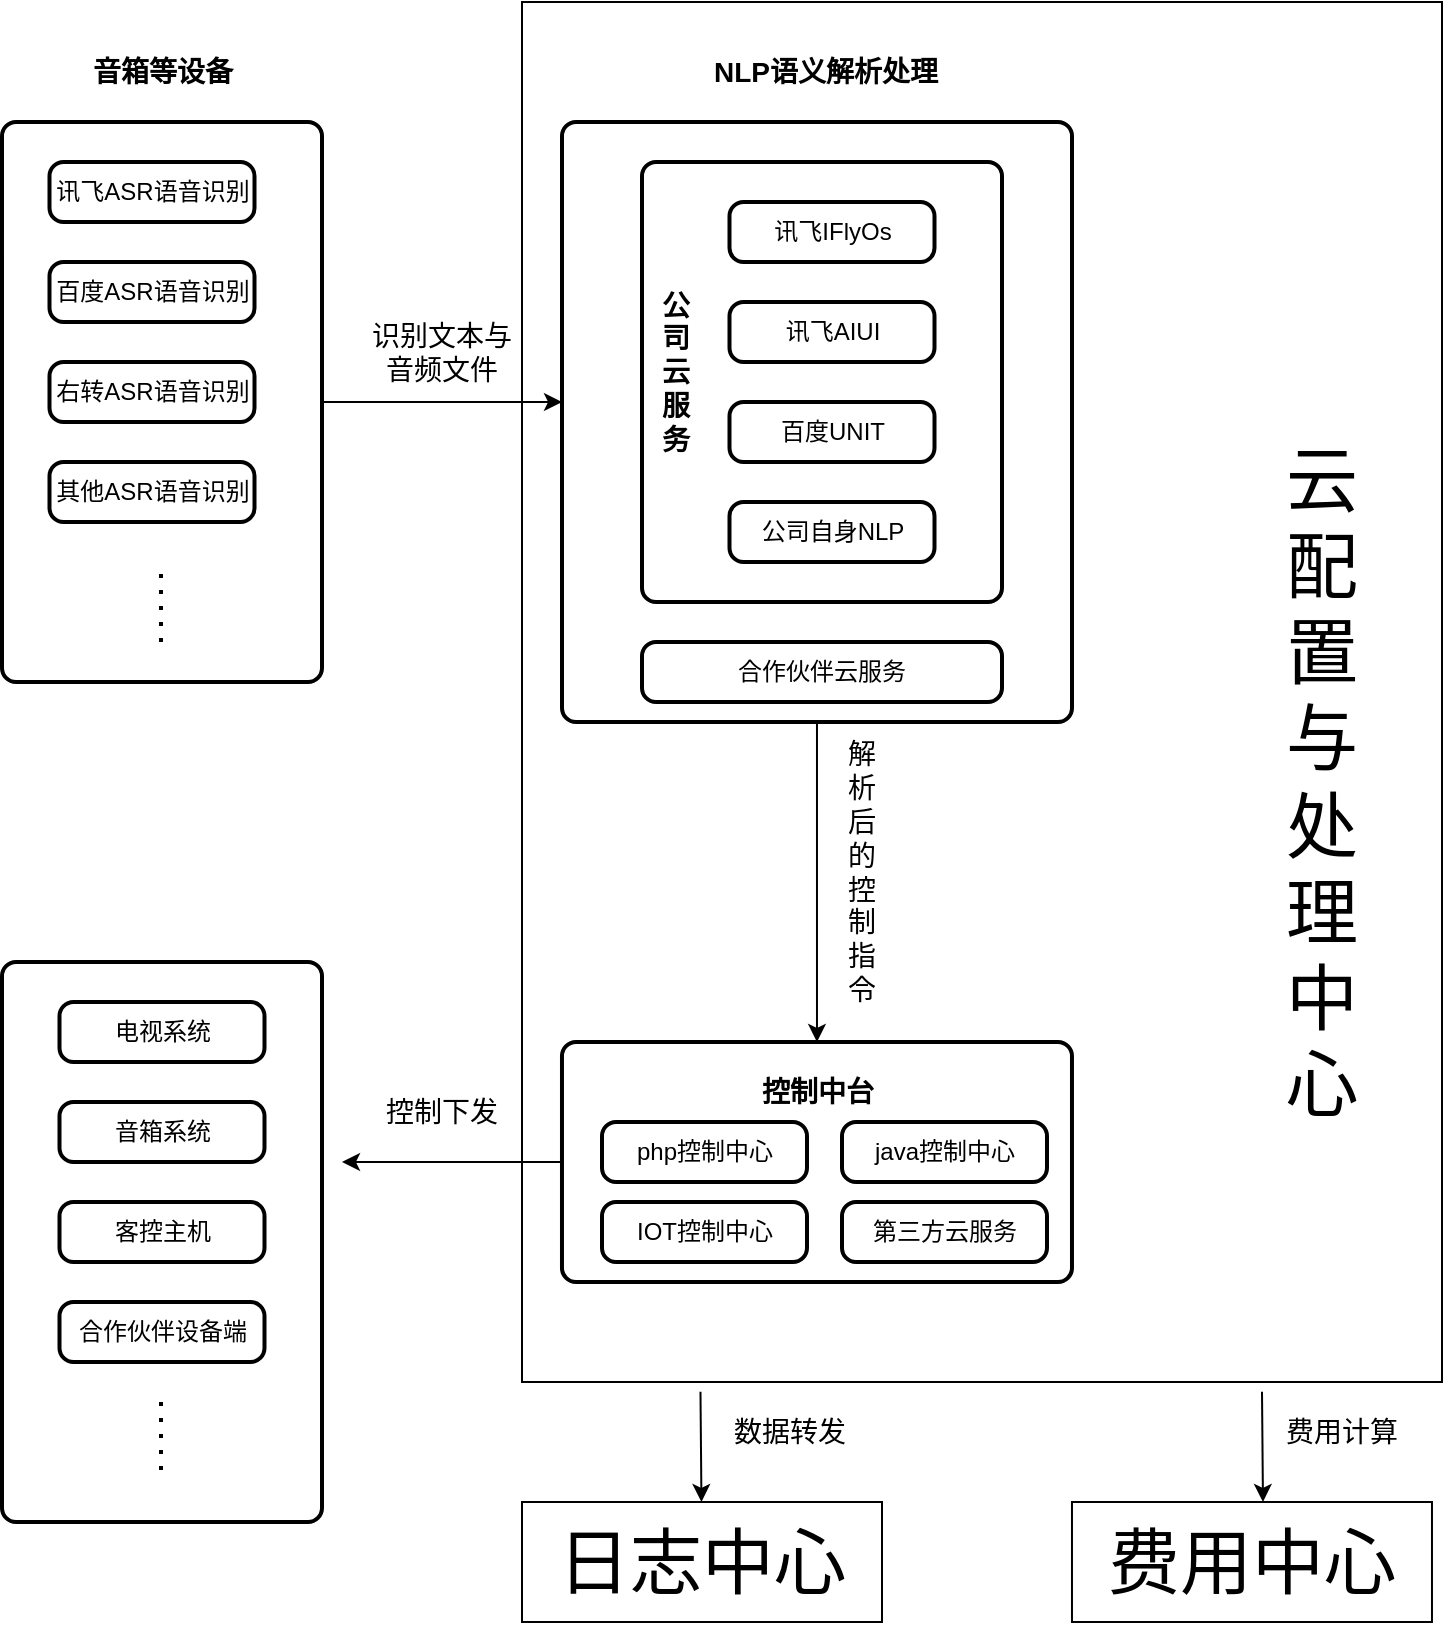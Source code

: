 <mxfile version="19.0.1" type="github">
  <diagram id="C5RBs43oDa-KdzZeNtuy" name="Page-1">
    <mxGraphModel dx="1022" dy="436" grid="1" gridSize="10" guides="1" tooltips="1" connect="1" arrows="1" fold="1" page="1" pageScale="1" pageWidth="827" pageHeight="1169" math="0" shadow="0">
      <root>
        <mxCell id="WIyWlLk6GJQsqaUBKTNV-0" />
        <mxCell id="WIyWlLk6GJQsqaUBKTNV-1" parent="WIyWlLk6GJQsqaUBKTNV-0" />
        <mxCell id="FcIwA06-muSB1HyyLoGR-0" value="" style="rounded=0;whiteSpace=wrap;html=1;" vertex="1" parent="WIyWlLk6GJQsqaUBKTNV-1">
          <mxGeometry x="310" y="80" width="460" height="690" as="geometry" />
        </mxCell>
        <mxCell id="bHCf5uEe8l9tKa_vkYOb-26" style="edgeStyle=orthogonalEdgeStyle;rounded=0;orthogonalLoop=1;jettySize=auto;html=1;fontSize=14;entryX=0.5;entryY=0;entryDx=0;entryDy=0;" parent="WIyWlLk6GJQsqaUBKTNV-1" source="bHCf5uEe8l9tKa_vkYOb-20" target="bHCf5uEe8l9tKa_vkYOb-27" edge="1">
          <mxGeometry relative="1" as="geometry">
            <mxPoint x="457" y="560" as="targetPoint" />
          </mxGeometry>
        </mxCell>
        <mxCell id="bHCf5uEe8l9tKa_vkYOb-20" value="" style="rounded=1;whiteSpace=wrap;html=1;absoluteArcSize=1;arcSize=14;strokeWidth=2;" parent="WIyWlLk6GJQsqaUBKTNV-1" vertex="1">
          <mxGeometry x="330" y="140" width="255" height="300" as="geometry" />
        </mxCell>
        <mxCell id="bHCf5uEe8l9tKa_vkYOb-11" style="edgeStyle=orthogonalEdgeStyle;rounded=0;orthogonalLoop=1;jettySize=auto;html=1;fontSize=14;" parent="WIyWlLk6GJQsqaUBKTNV-1" source="bHCf5uEe8l9tKa_vkYOb-3" edge="1">
          <mxGeometry relative="1" as="geometry">
            <mxPoint x="330" y="280" as="targetPoint" />
          </mxGeometry>
        </mxCell>
        <mxCell id="bHCf5uEe8l9tKa_vkYOb-3" value="" style="rounded=1;whiteSpace=wrap;html=1;absoluteArcSize=1;arcSize=14;strokeWidth=2;" parent="WIyWlLk6GJQsqaUBKTNV-1" vertex="1">
          <mxGeometry x="50" y="140" width="160" height="280" as="geometry" />
        </mxCell>
        <mxCell id="bHCf5uEe8l9tKa_vkYOb-4" value="讯飞ASR语音识别" style="rounded=1;whiteSpace=wrap;html=1;absoluteArcSize=1;arcSize=14;strokeWidth=2;" parent="WIyWlLk6GJQsqaUBKTNV-1" vertex="1">
          <mxGeometry x="73.75" y="160" width="102.5" height="30" as="geometry" />
        </mxCell>
        <mxCell id="bHCf5uEe8l9tKa_vkYOb-5" value="&lt;font style=&quot;font-size: 14px;&quot;&gt;&lt;b&gt;音箱等设备&lt;/b&gt;&lt;/font&gt;" style="text;html=1;strokeColor=none;fillColor=none;align=center;verticalAlign=middle;whiteSpace=wrap;rounded=0;" parent="WIyWlLk6GJQsqaUBKTNV-1" vertex="1">
          <mxGeometry x="92.5" y="100" width="75" height="30" as="geometry" />
        </mxCell>
        <mxCell id="bHCf5uEe8l9tKa_vkYOb-6" value="百度ASR语音识别" style="rounded=1;whiteSpace=wrap;html=1;absoluteArcSize=1;arcSize=14;strokeWidth=2;" parent="WIyWlLk6GJQsqaUBKTNV-1" vertex="1">
          <mxGeometry x="73.75" y="210" width="102.5" height="30" as="geometry" />
        </mxCell>
        <mxCell id="bHCf5uEe8l9tKa_vkYOb-7" value="右转ASR语音识别" style="rounded=1;whiteSpace=wrap;html=1;absoluteArcSize=1;arcSize=14;strokeWidth=2;" parent="WIyWlLk6GJQsqaUBKTNV-1" vertex="1">
          <mxGeometry x="73.75" y="260" width="102.5" height="30" as="geometry" />
        </mxCell>
        <mxCell id="bHCf5uEe8l9tKa_vkYOb-10" value="其他ASR语音识别" style="rounded=1;whiteSpace=wrap;html=1;absoluteArcSize=1;arcSize=14;strokeWidth=2;" parent="WIyWlLk6GJQsqaUBKTNV-1" vertex="1">
          <mxGeometry x="73.75" y="310" width="102.5" height="30" as="geometry" />
        </mxCell>
        <mxCell id="bHCf5uEe8l9tKa_vkYOb-12" value="识别文本与音频文件" style="text;html=1;strokeColor=none;fillColor=none;align=center;verticalAlign=middle;whiteSpace=wrap;rounded=0;fontSize=14;" parent="WIyWlLk6GJQsqaUBKTNV-1" vertex="1">
          <mxGeometry x="230" y="240" width="80" height="30" as="geometry" />
        </mxCell>
        <mxCell id="bHCf5uEe8l9tKa_vkYOb-13" value="" style="rounded=1;whiteSpace=wrap;html=1;absoluteArcSize=1;arcSize=14;strokeWidth=2;" parent="WIyWlLk6GJQsqaUBKTNV-1" vertex="1">
          <mxGeometry x="370" y="160" width="180" height="220" as="geometry" />
        </mxCell>
        <mxCell id="bHCf5uEe8l9tKa_vkYOb-15" value="讯飞IFlyOs" style="rounded=1;whiteSpace=wrap;html=1;absoluteArcSize=1;arcSize=14;strokeWidth=2;" parent="WIyWlLk6GJQsqaUBKTNV-1" vertex="1">
          <mxGeometry x="413.75" y="180" width="102.5" height="30" as="geometry" />
        </mxCell>
        <mxCell id="bHCf5uEe8l9tKa_vkYOb-16" value="讯飞AIUI" style="rounded=1;whiteSpace=wrap;html=1;absoluteArcSize=1;arcSize=14;strokeWidth=2;" parent="WIyWlLk6GJQsqaUBKTNV-1" vertex="1">
          <mxGeometry x="413.75" y="230" width="102.5" height="30" as="geometry" />
        </mxCell>
        <mxCell id="bHCf5uEe8l9tKa_vkYOb-17" value="百度UNIT" style="rounded=1;whiteSpace=wrap;html=1;absoluteArcSize=1;arcSize=14;strokeWidth=2;" parent="WIyWlLk6GJQsqaUBKTNV-1" vertex="1">
          <mxGeometry x="413.75" y="280" width="102.5" height="30" as="geometry" />
        </mxCell>
        <mxCell id="bHCf5uEe8l9tKa_vkYOb-18" value="公司自身NLP" style="rounded=1;whiteSpace=wrap;html=1;absoluteArcSize=1;arcSize=14;strokeWidth=2;" parent="WIyWlLk6GJQsqaUBKTNV-1" vertex="1">
          <mxGeometry x="413.75" y="330" width="102.5" height="30" as="geometry" />
        </mxCell>
        <mxCell id="bHCf5uEe8l9tKa_vkYOb-21" value="&lt;font style=&quot;font-size: 14px;&quot;&gt;&lt;b&gt;NLP语义解析处理&lt;/b&gt;&lt;/font&gt;" style="text;html=1;strokeColor=none;fillColor=none;align=center;verticalAlign=middle;whiteSpace=wrap;rounded=0;" parent="WIyWlLk6GJQsqaUBKTNV-1" vertex="1">
          <mxGeometry x="403.75" y="100" width="116.25" height="30" as="geometry" />
        </mxCell>
        <mxCell id="bHCf5uEe8l9tKa_vkYOb-22" value="合作伙伴云服务" style="rounded=1;whiteSpace=wrap;html=1;absoluteArcSize=1;arcSize=14;strokeWidth=2;" parent="WIyWlLk6GJQsqaUBKTNV-1" vertex="1">
          <mxGeometry x="370" y="400" width="180" height="30" as="geometry" />
        </mxCell>
        <mxCell id="bHCf5uEe8l9tKa_vkYOb-23" value="&lt;font style=&quot;font-size: 14px;&quot;&gt;&lt;b&gt;公司云服务&lt;/b&gt;&lt;/font&gt;" style="text;html=1;strokeColor=none;fillColor=none;align=center;verticalAlign=middle;whiteSpace=wrap;rounded=0;" parent="WIyWlLk6GJQsqaUBKTNV-1" vertex="1">
          <mxGeometry x="380" y="210" width="13.75" height="110" as="geometry" />
        </mxCell>
        <mxCell id="bHCf5uEe8l9tKa_vkYOb-31" style="edgeStyle=orthogonalEdgeStyle;rounded=0;orthogonalLoop=1;jettySize=auto;html=1;fontSize=14;" parent="WIyWlLk6GJQsqaUBKTNV-1" source="bHCf5uEe8l9tKa_vkYOb-27" edge="1">
          <mxGeometry relative="1" as="geometry">
            <mxPoint x="220" y="660" as="targetPoint" />
          </mxGeometry>
        </mxCell>
        <mxCell id="bHCf5uEe8l9tKa_vkYOb-27" value="" style="rounded=1;whiteSpace=wrap;html=1;absoluteArcSize=1;arcSize=14;strokeWidth=2;" parent="WIyWlLk6GJQsqaUBKTNV-1" vertex="1">
          <mxGeometry x="329.99" y="600" width="255" height="120" as="geometry" />
        </mxCell>
        <mxCell id="bHCf5uEe8l9tKa_vkYOb-28" value="&lt;span style=&quot;font-size: 14px;&quot;&gt;&lt;b&gt;控制中台&lt;/b&gt;&lt;/span&gt;" style="text;html=1;strokeColor=none;fillColor=none;align=center;verticalAlign=middle;whiteSpace=wrap;rounded=0;" parent="WIyWlLk6GJQsqaUBKTNV-1" vertex="1">
          <mxGeometry x="400" y="610" width="116.25" height="30" as="geometry" />
        </mxCell>
        <mxCell id="bHCf5uEe8l9tKa_vkYOb-29" value="解析后的控制指令" style="text;html=1;strokeColor=none;fillColor=none;align=center;verticalAlign=middle;whiteSpace=wrap;rounded=0;fontSize=14;" parent="WIyWlLk6GJQsqaUBKTNV-1" vertex="1">
          <mxGeometry x="470" y="490" width="20" height="50" as="geometry" />
        </mxCell>
        <mxCell id="bHCf5uEe8l9tKa_vkYOb-32" value="控制下发" style="text;html=1;strokeColor=none;fillColor=none;align=center;verticalAlign=middle;whiteSpace=wrap;rounded=0;fontSize=14;" parent="WIyWlLk6GJQsqaUBKTNV-1" vertex="1">
          <mxGeometry x="240" y="620" width="60" height="30" as="geometry" />
        </mxCell>
        <mxCell id="bHCf5uEe8l9tKa_vkYOb-33" value="" style="rounded=1;whiteSpace=wrap;html=1;absoluteArcSize=1;arcSize=14;strokeWidth=2;" parent="WIyWlLk6GJQsqaUBKTNV-1" vertex="1">
          <mxGeometry x="50" y="560" width="160" height="280" as="geometry" />
        </mxCell>
        <mxCell id="bHCf5uEe8l9tKa_vkYOb-34" value="电视系统" style="rounded=1;whiteSpace=wrap;html=1;absoluteArcSize=1;arcSize=14;strokeWidth=2;" parent="WIyWlLk6GJQsqaUBKTNV-1" vertex="1">
          <mxGeometry x="78.75" y="580" width="102.5" height="30" as="geometry" />
        </mxCell>
        <mxCell id="bHCf5uEe8l9tKa_vkYOb-35" value="音箱系统" style="rounded=1;whiteSpace=wrap;html=1;absoluteArcSize=1;arcSize=14;strokeWidth=2;" parent="WIyWlLk6GJQsqaUBKTNV-1" vertex="1">
          <mxGeometry x="78.75" y="630" width="102.5" height="30" as="geometry" />
        </mxCell>
        <mxCell id="bHCf5uEe8l9tKa_vkYOb-36" value="客控主机" style="rounded=1;whiteSpace=wrap;html=1;absoluteArcSize=1;arcSize=14;strokeWidth=2;" parent="WIyWlLk6GJQsqaUBKTNV-1" vertex="1">
          <mxGeometry x="78.75" y="680" width="102.5" height="30" as="geometry" />
        </mxCell>
        <mxCell id="bHCf5uEe8l9tKa_vkYOb-38" value="php控制中心" style="rounded=1;whiteSpace=wrap;html=1;absoluteArcSize=1;arcSize=14;strokeWidth=2;" parent="WIyWlLk6GJQsqaUBKTNV-1" vertex="1">
          <mxGeometry x="350" y="640" width="102.5" height="30" as="geometry" />
        </mxCell>
        <mxCell id="bHCf5uEe8l9tKa_vkYOb-39" value="java控制中心" style="rounded=1;whiteSpace=wrap;html=1;absoluteArcSize=1;arcSize=14;strokeWidth=2;" parent="WIyWlLk6GJQsqaUBKTNV-1" vertex="1">
          <mxGeometry x="470" y="640" width="102.5" height="30" as="geometry" />
        </mxCell>
        <mxCell id="bHCf5uEe8l9tKa_vkYOb-40" value="IOT控制中心" style="rounded=1;whiteSpace=wrap;html=1;absoluteArcSize=1;arcSize=14;strokeWidth=2;" parent="WIyWlLk6GJQsqaUBKTNV-1" vertex="1">
          <mxGeometry x="350" y="680" width="102.5" height="30" as="geometry" />
        </mxCell>
        <mxCell id="bHCf5uEe8l9tKa_vkYOb-41" value="第三方云服务" style="rounded=1;whiteSpace=wrap;html=1;absoluteArcSize=1;arcSize=14;strokeWidth=2;" parent="WIyWlLk6GJQsqaUBKTNV-1" vertex="1">
          <mxGeometry x="470" y="680" width="102.5" height="30" as="geometry" />
        </mxCell>
        <mxCell id="FcIwA06-muSB1HyyLoGR-1" value="&lt;font style=&quot;font-size: 36px;&quot;&gt;云配置与处理中心&lt;/font&gt;" style="text;html=1;strokeColor=none;fillColor=none;align=center;verticalAlign=middle;whiteSpace=wrap;rounded=0;rotation=0;" vertex="1" parent="WIyWlLk6GJQsqaUBKTNV-1">
          <mxGeometry x="680" y="310" width="60" height="320" as="geometry" />
        </mxCell>
        <mxCell id="FcIwA06-muSB1HyyLoGR-2" value="合作伙伴设备端" style="rounded=1;whiteSpace=wrap;html=1;absoluteArcSize=1;arcSize=14;strokeWidth=2;" vertex="1" parent="WIyWlLk6GJQsqaUBKTNV-1">
          <mxGeometry x="78.75" y="730" width="102.5" height="30" as="geometry" />
        </mxCell>
        <mxCell id="FcIwA06-muSB1HyyLoGR-4" value="" style="endArrow=none;dashed=1;html=1;dashPattern=1 3;strokeWidth=2;rounded=0;fontSize=36;" edge="1" parent="WIyWlLk6GJQsqaUBKTNV-1">
          <mxGeometry width="50" height="50" relative="1" as="geometry">
            <mxPoint x="129.5" y="400" as="sourcePoint" />
            <mxPoint x="129.5" y="360" as="targetPoint" />
          </mxGeometry>
        </mxCell>
        <mxCell id="FcIwA06-muSB1HyyLoGR-5" value="" style="endArrow=none;dashed=1;html=1;dashPattern=1 3;strokeWidth=2;rounded=0;fontSize=36;" edge="1" parent="WIyWlLk6GJQsqaUBKTNV-1">
          <mxGeometry width="50" height="50" relative="1" as="geometry">
            <mxPoint x="129.5" y="780" as="sourcePoint" />
            <mxPoint x="129.5" y="820" as="targetPoint" />
          </mxGeometry>
        </mxCell>
        <mxCell id="FcIwA06-muSB1HyyLoGR-6" value="日志中心" style="rounded=0;whiteSpace=wrap;html=1;fontSize=36;" vertex="1" parent="WIyWlLk6GJQsqaUBKTNV-1">
          <mxGeometry x="310" y="830" width="180" height="60" as="geometry" />
        </mxCell>
        <mxCell id="FcIwA06-muSB1HyyLoGR-8" value="" style="endArrow=classic;html=1;rounded=0;fontSize=36;exitX=0.194;exitY=1.007;exitDx=0;exitDy=0;exitPerimeter=0;" edge="1" parent="WIyWlLk6GJQsqaUBKTNV-1" source="FcIwA06-muSB1HyyLoGR-0" target="FcIwA06-muSB1HyyLoGR-6">
          <mxGeometry width="50" height="50" relative="1" as="geometry">
            <mxPoint x="414" y="780" as="sourcePoint" />
            <mxPoint x="450" y="770" as="targetPoint" />
          </mxGeometry>
        </mxCell>
        <mxCell id="FcIwA06-muSB1HyyLoGR-10" value="数据转发" style="text;html=1;strokeColor=none;fillColor=none;align=center;verticalAlign=middle;whiteSpace=wrap;rounded=0;fontSize=14;" vertex="1" parent="WIyWlLk6GJQsqaUBKTNV-1">
          <mxGeometry x="414" y="780" width="60" height="30" as="geometry" />
        </mxCell>
        <mxCell id="FcIwA06-muSB1HyyLoGR-11" value="费用中心" style="rounded=0;whiteSpace=wrap;html=1;fontSize=36;" vertex="1" parent="WIyWlLk6GJQsqaUBKTNV-1">
          <mxGeometry x="584.99" y="830" width="180" height="60" as="geometry" />
        </mxCell>
        <mxCell id="FcIwA06-muSB1HyyLoGR-12" value="" style="endArrow=classic;html=1;rounded=0;fontSize=36;exitX=0.194;exitY=1.007;exitDx=0;exitDy=0;exitPerimeter=0;" edge="1" parent="WIyWlLk6GJQsqaUBKTNV-1">
          <mxGeometry width="50" height="50" relative="1" as="geometry">
            <mxPoint x="680" y="774.83" as="sourcePoint" />
            <mxPoint x="680.492" y="830" as="targetPoint" />
          </mxGeometry>
        </mxCell>
        <mxCell id="FcIwA06-muSB1HyyLoGR-13" value="费用计算" style="text;html=1;strokeColor=none;fillColor=none;align=center;verticalAlign=middle;whiteSpace=wrap;rounded=0;fontSize=14;" vertex="1" parent="WIyWlLk6GJQsqaUBKTNV-1">
          <mxGeometry x="690" y="780" width="60" height="30" as="geometry" />
        </mxCell>
      </root>
    </mxGraphModel>
  </diagram>
</mxfile>
